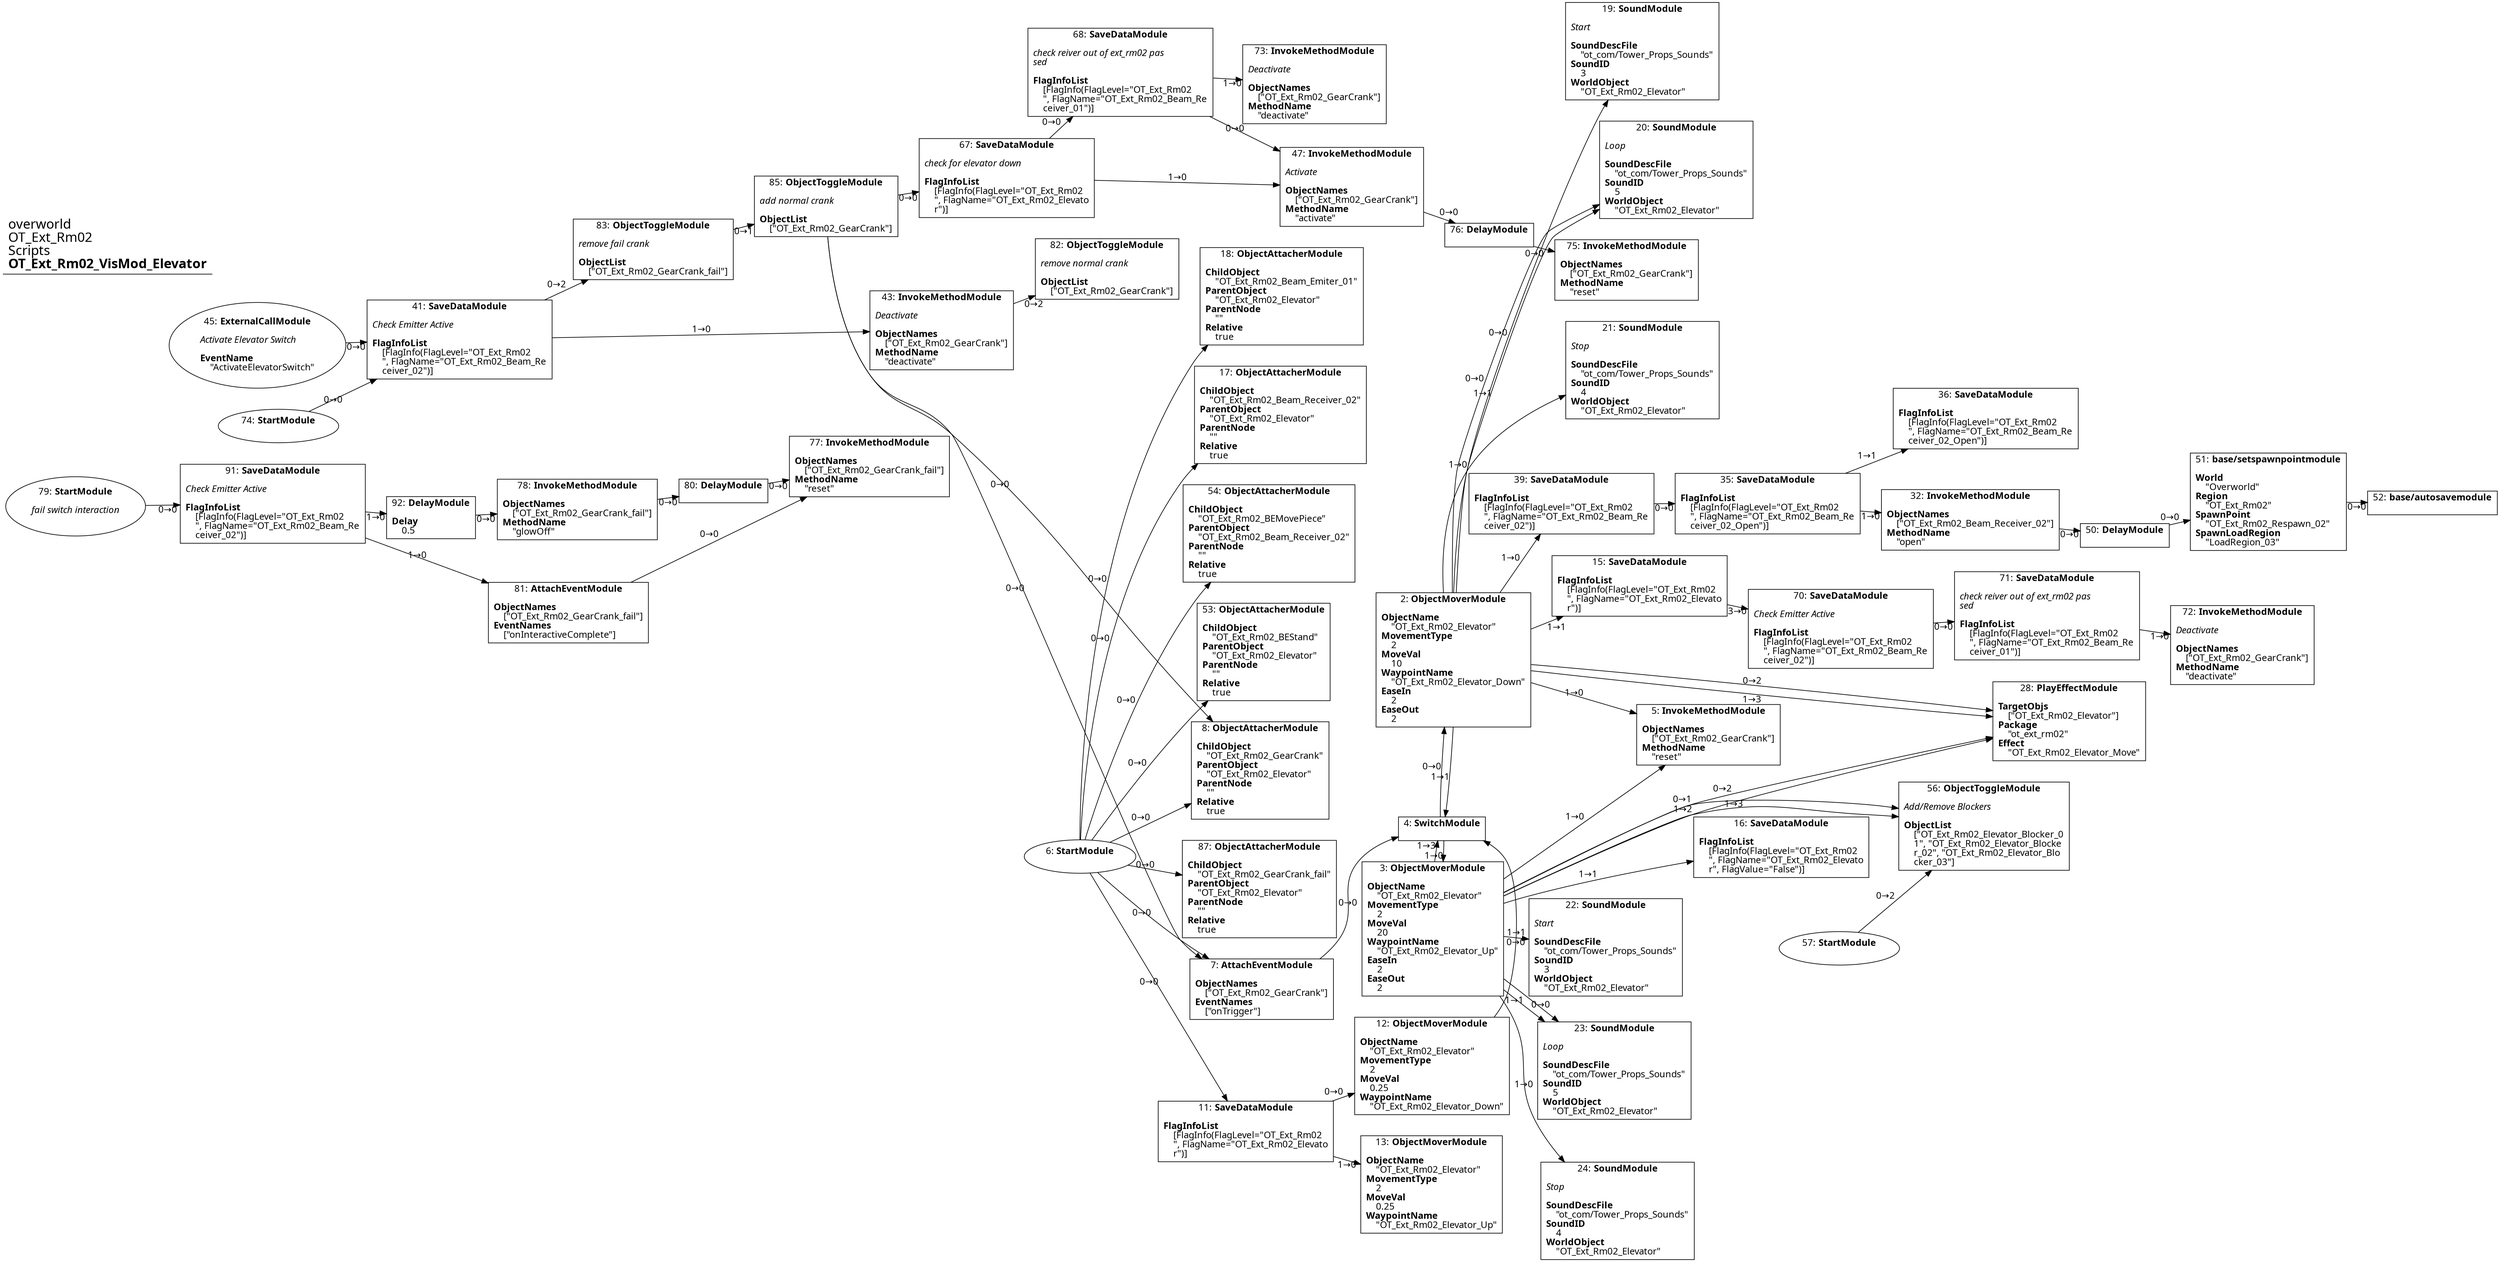 digraph {
    layout = fdp;
    overlap = prism;
    sep = "+16";
    splines = spline;

    node [ shape = box ];

    graph [ fontname = "Segoe UI" ];
    node [ fontname = "Segoe UI" ];
    edge [ fontname = "Segoe UI" ];

    2 [ label = <2: <b>ObjectMoverModule</b><br/><br/><b>ObjectName</b><br align="left"/>    &quot;OT_Ext_Rm02_Elevator&quot;<br align="left"/><b>MovementType</b><br align="left"/>    2<br align="left"/><b>MoveVal</b><br align="left"/>    10<br align="left"/><b>WaypointName</b><br align="left"/>    &quot;OT_Ext_Rm02_Elevator_Down&quot;<br align="left"/><b>EaseIn</b><br align="left"/>    2<br align="left"/><b>EaseOut</b><br align="left"/>    2<br align="left"/>> ];
    2 [ pos = "0.555,-0.22900002!" ];
    2 -> 4 [ label = "1→1" ];
    2 -> 5 [ label = "1→0" ];
    2 -> 15 [ label = "1→1" ];
    2 -> 19 [ label = "0→0" ];
    2 -> 20 [ label = "0→0" ];
    2 -> 20 [ label = "1→1" ];
    2 -> 21 [ label = "1→0" ];
    2 -> 28 [ label = "0→2" ];
    2 -> 28 [ label = "1→3" ];
    2 -> 39 [ label = "1→0" ];

    3 [ label = <3: <b>ObjectMoverModule</b><br/><br/><b>ObjectName</b><br align="left"/>    &quot;OT_Ext_Rm02_Elevator&quot;<br align="left"/><b>MovementType</b><br align="left"/>    2<br align="left"/><b>MoveVal</b><br align="left"/>    20<br align="left"/><b>WaypointName</b><br align="left"/>    &quot;OT_Ext_Rm02_Elevator_Up&quot;<br align="left"/><b>EaseIn</b><br align="left"/>    2<br align="left"/><b>EaseOut</b><br align="left"/>    2<br align="left"/>> ];
    3 [ pos = "0.563,-0.66200006!" ];
    3 -> 4 [ label = "1→3" ];
    3 -> 5 [ label = "1→0" ];
    3 -> 16 [ label = "1→1" ];
    3 -> 22 [ label = "0→0" ];
    3 -> 23 [ label = "0→0" ];
    3 -> 23 [ label = "1→1" ];
    3 -> 24 [ label = "1→0" ];
    3 -> 28 [ label = "0→2" ];
    3 -> 28 [ label = "1→3" ];
    3 -> 56 [ label = "0→1" ];
    3 -> 56 [ label = "1→2" ];

    4 [ label = <4: <b>SwitchModule</b><br/><br/>> ];
    4 [ pos = "0.554,-0.43!" ];
    4 -> 2 [ label = "0→0" ];
    4 -> 3 [ label = "1→0" ];

    5 [ label = <5: <b>InvokeMethodModule</b><br/><br/><b>ObjectNames</b><br align="left"/>    [&quot;OT_Ext_Rm02_GearCrank&quot;]<br align="left"/><b>MethodName</b><br align="left"/>    &quot;reset&quot;<br align="left"/>> ];
    5 [ pos = "1.052,-0.46100003!" ];

    6 [ label = <6: <b>StartModule</b><br/><br/>> ];
    6 [ shape = oval ]
    6 [ pos = "-0.16600001,-0.43!" ];
    6 -> 7 [ label = "0→0" ];
    6 -> 8 [ label = "0→0" ];
    6 -> 11 [ label = "0→0" ];
    6 -> 17 [ label = "0→0" ];
    6 -> 18 [ label = "0→0" ];
    6 -> 53 [ label = "0→0" ];
    6 -> 54 [ label = "0→0" ];
    6 -> 87 [ label = "0→0" ];

    7 [ label = <7: <b>AttachEventModule</b><br/><br/><b>ObjectNames</b><br align="left"/>    [&quot;OT_Ext_Rm02_GearCrank&quot;]<br align="left"/><b>EventNames</b><br align="left"/>    [&quot;onTrigger&quot;]<br align="left"/>> ];
    7 [ pos = "0.22700001,-0.43!" ];
    7 -> 4 [ label = "0→0" ];

    8 [ label = <8: <b>ObjectAttacherModule</b><br/><br/><b>ChildObject</b><br align="left"/>    &quot;OT_Ext_Rm02_GearCrank&quot;<br align="left"/><b>ParentObject</b><br align="left"/>    &quot;OT_Ext_Rm02_Elevator&quot;<br align="left"/><b>ParentNode</b><br align="left"/>    &quot;&quot;<br align="left"/><b>Relative</b><br align="left"/>    true<br align="left"/>> ];
    8 [ pos = "0.22600001,-0.24900001!" ];

    11 [ label = <11: <b>SaveDataModule</b><br/><br/><b>FlagInfoList</b><br align="left"/>    [FlagInfo(FlagLevel=&quot;OT_Ext_Rm02<br align="left"/>    &quot;, FlagName=&quot;OT_Ext_Rm02_Elevato<br align="left"/>    r&quot;)]<br align="left"/>> ];
    11 [ pos = "0.259,-0.95600003!" ];
    11 -> 12 [ label = "0→0" ];
    11 -> 13 [ label = "1→0" ];

    12 [ label = <12: <b>ObjectMoverModule</b><br/><br/><b>ObjectName</b><br align="left"/>    &quot;OT_Ext_Rm02_Elevator&quot;<br align="left"/><b>MovementType</b><br align="left"/>    2<br align="left"/><b>MoveVal</b><br align="left"/>    0.25<br align="left"/><b>WaypointName</b><br align="left"/>    &quot;OT_Ext_Rm02_Elevator_Down&quot;<br align="left"/>> ];
    12 [ pos = "0.565,-0.85400003!" ];
    12 -> 4 [ label = "1→1" ];

    13 [ label = <13: <b>ObjectMoverModule</b><br/><br/><b>ObjectName</b><br align="left"/>    &quot;OT_Ext_Rm02_Elevator&quot;<br align="left"/><b>MovementType</b><br align="left"/>    2<br align="left"/><b>MoveVal</b><br align="left"/>    0.25<br align="left"/><b>WaypointName</b><br align="left"/>    &quot;OT_Ext_Rm02_Elevator_Up&quot;<br align="left"/>> ];
    13 [ pos = "0.569,-1.046!" ];

    15 [ label = <15: <b>SaveDataModule</b><br/><br/><b>FlagInfoList</b><br align="left"/>    [FlagInfo(FlagLevel=&quot;OT_Ext_Rm02<br align="left"/>    &quot;, FlagName=&quot;OT_Ext_Rm02_Elevato<br align="left"/>    r&quot;)]<br align="left"/>> ];
    15 [ pos = "1.085,-0.165!" ];
    15 -> 70 [ label = "3→0" ];

    16 [ label = <16: <b>SaveDataModule</b><br/><br/><b>FlagInfoList</b><br align="left"/>    [FlagInfo(FlagLevel=&quot;OT_Ext_Rm02<br align="left"/>    &quot;, FlagName=&quot;OT_Ext_Rm02_Elevato<br align="left"/>    r&quot;, FlagValue=&quot;False&quot;)]<br align="left"/>> ];
    16 [ pos = "1.0780001,-0.753!" ];

    17 [ label = <17: <b>ObjectAttacherModule</b><br/><br/><b>ChildObject</b><br align="left"/>    &quot;OT_Ext_Rm02_Beam_Receiver_02&quot;<br align="left"/><b>ParentObject</b><br align="left"/>    &quot;OT_Ext_Rm02_Elevator&quot;<br align="left"/><b>ParentNode</b><br align="left"/>    &quot;&quot;<br align="left"/><b>Relative</b><br align="left"/>    true<br align="left"/>> ];
    17 [ pos = "0.22500001,0.003!" ];

    18 [ label = <18: <b>ObjectAttacherModule</b><br/><br/><b>ChildObject</b><br align="left"/>    &quot;OT_Ext_Rm02_Beam_Emiter_01&quot;<br align="left"/><b>ParentObject</b><br align="left"/>    &quot;OT_Ext_Rm02_Elevator&quot;<br align="left"/><b>ParentNode</b><br align="left"/>    &quot;&quot;<br align="left"/><b>Relative</b><br align="left"/>    true<br align="left"/>> ];
    18 [ pos = "0.22500001,0.093!" ];

    19 [ label = <19: <b>SoundModule</b><br/><br/><i>Start<br align="left"/></i><br align="left"/><b>SoundDescFile</b><br align="left"/>    &quot;ot_com/Tower_Props_Sounds&quot;<br align="left"/><b>SoundID</b><br align="left"/>    3<br align="left"/><b>WorldObject</b><br align="left"/>    &quot;OT_Ext_Rm02_Elevator&quot;<br align="left"/>> ];
    19 [ pos = "0.98300004,0.545!" ];

    20 [ label = <20: <b>SoundModule</b><br/><br/><i>Loop<br align="left"/></i><br align="left"/><b>SoundDescFile</b><br align="left"/>    &quot;ot_com/Tower_Props_Sounds&quot;<br align="left"/><b>SoundID</b><br align="left"/>    5<br align="left"/><b>WorldObject</b><br align="left"/>    &quot;OT_Ext_Rm02_Elevator&quot;<br align="left"/>> ];
    20 [ pos = "0.98700005,0.39000002!" ];

    21 [ label = <21: <b>SoundModule</b><br/><br/><i>Stop<br align="left"/></i><br align="left"/><b>SoundDescFile</b><br align="left"/>    &quot;ot_com/Tower_Props_Sounds&quot;<br align="left"/><b>SoundID</b><br align="left"/>    4<br align="left"/><b>WorldObject</b><br align="left"/>    &quot;OT_Ext_Rm02_Elevator&quot;<br align="left"/>> ];
    21 [ pos = "0.989,0.24100001!" ];

    22 [ label = <22: <b>SoundModule</b><br/><br/><i>Start<br align="left"/></i><br align="left"/><b>SoundDescFile</b><br align="left"/>    &quot;ot_com/Tower_Props_Sounds&quot;<br align="left"/><b>SoundID</b><br align="left"/>    3<br align="left"/><b>WorldObject</b><br align="left"/>    &quot;OT_Ext_Rm02_Elevator&quot;<br align="left"/>> ];
    22 [ pos = "0.91300005,-0.84900004!" ];

    23 [ label = <23: <b>SoundModule</b><br/><br/><i>Loop<br align="left"/></i><br align="left"/><b>SoundDescFile</b><br align="left"/>    &quot;ot_com/Tower_Props_Sounds&quot;<br align="left"/><b>SoundID</b><br align="left"/>    5<br align="left"/><b>WorldObject</b><br align="left"/>    &quot;OT_Ext_Rm02_Elevator&quot;<br align="left"/>> ];
    23 [ pos = "0.91700006,-1.0040001!" ];

    24 [ label = <24: <b>SoundModule</b><br/><br/><i>Stop<br align="left"/></i><br align="left"/><b>SoundDescFile</b><br align="left"/>    &quot;ot_com/Tower_Props_Sounds&quot;<br align="left"/><b>SoundID</b><br align="left"/>    4<br align="left"/><b>WorldObject</b><br align="left"/>    &quot;OT_Ext_Rm02_Elevator&quot;<br align="left"/>> ];
    24 [ pos = "0.919,-1.153!" ];

    28 [ label = <28: <b>PlayEffectModule</b><br/><br/><b>TargetObjs</b><br align="left"/>    [&quot;OT_Ext_Rm02_Elevator&quot;]<br align="left"/><b>Package</b><br align="left"/>    &quot;ot_ext_rm02&quot;<br align="left"/><b>Effect</b><br align="left"/>    &quot;OT_Ext_Rm02_Elevator_Move&quot;<br align="left"/>> ];
    28 [ pos = "1.5370001,-0.44700003!" ];

    32 [ label = <32: <b>InvokeMethodModule</b><br/><br/><b>ObjectNames</b><br align="left"/>    [&quot;OT_Ext_Rm02_Beam_Receiver_02&quot;]<br align="left"/><b>MethodName</b><br align="left"/>    &quot;open&quot;<br align="left"/>> ];
    32 [ pos = "1.4820001,0.031000001!" ];
    32 -> 50 [ label = "0→0" ];

    35 [ label = <35: <b>SaveDataModule</b><br/><br/><b>FlagInfoList</b><br align="left"/>    [FlagInfo(FlagLevel=&quot;OT_Ext_Rm02<br align="left"/>    &quot;, FlagName=&quot;OT_Ext_Rm02_Beam_Re<br align="left"/>    ceiver_02_Open&quot;)]<br align="left"/>> ];
    35 [ pos = "1.2210001,0.054!" ];
    35 -> 32 [ label = "1→0" ];
    35 -> 36 [ label = "1→1" ];

    36 [ label = <36: <b>SaveDataModule</b><br/><br/><b>FlagInfoList</b><br align="left"/>    [FlagInfo(FlagLevel=&quot;OT_Ext_Rm02<br align="left"/>    &quot;, FlagName=&quot;OT_Ext_Rm02_Beam_Re<br align="left"/>    ceiver_02_Open&quot;)]<br align="left"/>> ];
    36 [ pos = "1.4820001,0.18400002!" ];

    39 [ label = <39: <b>SaveDataModule</b><br/><br/><b>FlagInfoList</b><br align="left"/>    [FlagInfo(FlagLevel=&quot;OT_Ext_Rm02<br align="left"/>    &quot;, FlagName=&quot;OT_Ext_Rm02_Beam_Re<br align="left"/>    ceiver_02&quot;)]<br align="left"/>> ];
    39 [ pos = "0.99700004,0.054!" ];
    39 -> 35 [ label = "0→0" ];

    41 [ label = <41: <b>SaveDataModule</b><br/><br/><i>Check Emitter Active<br align="left"/></i><br align="left"/><b>FlagInfoList</b><br align="left"/>    [FlagInfo(FlagLevel=&quot;OT_Ext_Rm02<br align="left"/>    &quot;, FlagName=&quot;OT_Ext_Rm02_Beam_Re<br align="left"/>    ceiver_02&quot;)]<br align="left"/>> ];
    41 [ pos = "-1.003,0.34300002!" ];
    41 -> 43 [ label = "1→0" ];
    41 -> 83 [ label = "0→2" ];

    43 [ label = <43: <b>InvokeMethodModule</b><br/><br/><i>Deactivate<br align="left"/></i><br align="left"/><b>ObjectNames</b><br align="left"/>    [&quot;OT_Ext_Rm02_GearCrank&quot;]<br align="left"/><b>MethodName</b><br align="left"/>    &quot;deactivate&quot;<br align="left"/>> ];
    43 [ pos = "-0.50100005,0.171!" ];
    43 -> 82 [ label = "0→2" ];

    45 [ label = <45: <b>ExternalCallModule</b><br/><br/><i>Activate Elevator Switch<br align="left"/></i><br align="left"/><b>EventName</b><br align="left"/>    &quot;ActivateElevatorSwitch&quot;<br align="left"/>> ];
    45 [ shape = oval ]
    45 [ pos = "-1.2880001,0.34300002!" ];
    45 -> 41 [ label = "0→0" ];

    47 [ label = <47: <b>InvokeMethodModule</b><br/><br/><i>Activate<br align="left"/></i><br align="left"/><b>ObjectNames</b><br align="left"/>    [&quot;OT_Ext_Rm02_GearCrank&quot;]<br align="left"/><b>MethodName</b><br align="left"/>    &quot;activate&quot;<br align="left"/>> ];
    47 [ pos = "0.23300001,0.39000002!" ];
    47 -> 76 [ label = "0→0" ];

    50 [ label = <50: <b>DelayModule</b><br/><br/>> ];
    50 [ pos = "1.705,0.031000001!" ];
    50 -> 51 [ label = "0→0" ];

    51 [ label = <51: <b>base/setspawnpointmodule</b><br/><br/><b>World</b><br align="left"/>    &quot;Overworld&quot;<br align="left"/><b>Region</b><br align="left"/>    &quot;OT_Ext_Rm02&quot;<br align="left"/><b>SpawnPoint</b><br align="left"/>    &quot;OT_Ext_Rm02_Respawn_02&quot;<br align="left"/><b>SpawnLoadRegion</b><br align="left"/>    &quot;LoadRegion_03&quot;<br align="left"/>> ];
    51 [ pos = "1.904,0.031000001!" ];
    51 -> 52 [ label = "0→0" ];

    52 [ label = <52: <b>base/autosavemodule</b><br/><br/>> ];
    52 [ pos = "2.144,0.031000001!" ];

    53 [ label = <53: <b>ObjectAttacherModule</b><br/><br/><b>ChildObject</b><br align="left"/>    &quot;OT_Ext_Rm02_BEStand&quot;<br align="left"/><b>ParentObject</b><br align="left"/>    &quot;OT_Ext_Rm02_Elevator&quot;<br align="left"/><b>ParentNode</b><br align="left"/>    &quot;&quot;<br align="left"/><b>Relative</b><br align="left"/>    true<br align="left"/>> ];
    53 [ pos = "0.22500001,-0.163!" ];

    54 [ label = <54: <b>ObjectAttacherModule</b><br/><br/><b>ChildObject</b><br align="left"/>    &quot;OT_Ext_Rm02_BEMovePiece&quot;<br align="left"/><b>ParentObject</b><br align="left"/>    &quot;OT_Ext_Rm02_Beam_Receiver_02&quot;<br align="left"/><b>ParentNode</b><br align="left"/>    &quot;&quot;<br align="left"/><b>Relative</b><br align="left"/>    true<br align="left"/>> ];
    54 [ pos = "0.22500001,-0.079!" ];

    56 [ label = <56: <b>ObjectToggleModule</b><br/><br/><i>Add/Remove Blockers<br align="left"/></i><br align="left"/><b>ObjectList</b><br align="left"/>    [&quot;OT_Ext_Rm02_Elevator_Blocker_0<br align="left"/>    1&quot;, &quot;OT_Ext_Rm02_Elevator_Blocke<br align="left"/>    r_02&quot;, &quot;OT_Ext_Rm02_Elevator_Blo<br align="left"/>    cker_03&quot;]<br align="left"/>> ];
    56 [ pos = "1.4350001,-0.63900006!" ];

    57 [ label = <57: <b>StartModule</b><br/><br/>> ];
    57 [ shape = oval ]
    57 [ pos = "1.2490001,-0.88400006!" ];
    57 -> 56 [ label = "0→2" ];

    67 [ label = <67: <b>SaveDataModule</b><br/><br/><i>check for elevator down<br align="left"/></i><br align="left"/><b>FlagInfoList</b><br align="left"/>    [FlagInfo(FlagLevel=&quot;OT_Ext_Rm02<br align="left"/>    &quot;, FlagName=&quot;OT_Ext_Rm02_Elevato<br align="left"/>    r&quot;)]<br align="left"/>> ];
    67 [ pos = "-0.26000002,0.41200003!" ];
    67 -> 68 [ label = "0→0" ];
    67 -> 47 [ label = "1→0" ];

    68 [ label = <68: <b>SaveDataModule</b><br/><br/><i>check reiver out of ext_rm02 pas<br align="left"/>sed<br align="left"/></i><br align="left"/><b>FlagInfoList</b><br align="left"/>    [FlagInfo(FlagLevel=&quot;OT_Ext_Rm02<br align="left"/>    &quot;, FlagName=&quot;OT_Ext_Rm02_Beam_Re<br align="left"/>    ceiver_01&quot;)]<br align="left"/>> ];
    68 [ pos = "-0.052,0.555!" ];
    68 -> 73 [ label = "1→0" ];
    68 -> 47 [ label = "0→0" ];

    70 [ label = <70: <b>SaveDataModule</b><br/><br/><i>Check Emitter Active<br align="left"/></i><br align="left"/><b>FlagInfoList</b><br align="left"/>    [FlagInfo(FlagLevel=&quot;OT_Ext_Rm02<br align="left"/>    &quot;, FlagName=&quot;OT_Ext_Rm02_Beam_Re<br align="left"/>    ceiver_02&quot;)]<br align="left"/>> ];
    70 [ pos = "1.3130001,-0.21100001!" ];
    70 -> 71 [ label = "0→0" ];

    71 [ label = <71: <b>SaveDataModule</b><br/><br/><i>check reiver out of ext_rm02 pas<br align="left"/>sed<br align="left"/></i><br align="left"/><b>FlagInfoList</b><br align="left"/>    [FlagInfo(FlagLevel=&quot;OT_Ext_Rm02<br align="left"/>    &quot;, FlagName=&quot;OT_Ext_Rm02_Beam_Re<br align="left"/>    ceiver_01&quot;)]<br align="left"/>> ];
    71 [ pos = "1.5450001,-0.21100001!" ];
    71 -> 72 [ label = "1→0" ];

    72 [ label = <72: <b>InvokeMethodModule</b><br/><br/><i>Deactivate<br align="left"/></i><br align="left"/><b>ObjectNames</b><br align="left"/>    [&quot;OT_Ext_Rm02_GearCrank&quot;]<br align="left"/><b>MethodName</b><br align="left"/>    &quot;deactivate&quot;<br align="left"/>> ];
    72 [ pos = "1.784,-0.23400001!" ];

    73 [ label = <73: <b>InvokeMethodModule</b><br/><br/><i>Deactivate<br align="left"/></i><br align="left"/><b>ObjectNames</b><br align="left"/>    [&quot;OT_Ext_Rm02_GearCrank&quot;]<br align="left"/><b>MethodName</b><br align="left"/>    &quot;deactivate&quot;<br align="left"/>> ];
    73 [ pos = "0.23200001,0.532!" ];

    74 [ label = <74: <b>StartModule</b><br/><br/>> ];
    74 [ shape = oval ]
    74 [ pos = "-1.2880001,0.259!" ];
    74 -> 41 [ label = "0→0" ];

    75 [ label = <75: <b>InvokeMethodModule</b><br/><br/><b>ObjectNames</b><br align="left"/>    [&quot;OT_Ext_Rm02_GearCrank&quot;]<br align="left"/><b>MethodName</b><br align="left"/>    &quot;reset&quot;<br align="left"/>> ];
    75 [ pos = "0.61200005,0.38900003!" ];

    76 [ label = <76: <b>DelayModule</b><br/><br/>> ];
    76 [ pos = "0.437,0.38900003!" ];
    76 -> 75 [ label = "0→0" ];

    77 [ label = <77: <b>InvokeMethodModule</b><br/><br/><b>ObjectNames</b><br align="left"/>    [&quot;OT_Ext_Rm02_GearCrank_fail&quot;]<br align="left"/><b>MethodName</b><br align="left"/>    &quot;reset&quot;<br align="left"/>> ];
    77 [ pos = "-0.65800005,0.009000001!" ];

    78 [ label = <78: <b>InvokeMethodModule</b><br/><br/><b>ObjectNames</b><br align="left"/>    [&quot;OT_Ext_Rm02_GearCrank_fail&quot;]<br align="left"/><b>MethodName</b><br align="left"/>    &quot;glowOff&quot;<br align="left"/>> ];
    78 [ pos = "-1.0810001,0.009000001!" ];
    78 -> 80 [ label = "0→0" ];

    79 [ label = <79: <b>StartModule</b><br/><br/><i>fail switch interaction<br align="left"/></i><br align="left"/>> ];
    79 [ shape = oval ]
    79 [ pos = "-1.7290001,0.032!" ];
    79 -> 91 [ label = "0→0" ];

    80 [ label = <80: <b>DelayModule</b><br/><br/>> ];
    80 [ pos = "-0.84800005,0.009000001!" ];
    80 -> 77 [ label = "0→0" ];

    81 [ label = <81: <b>AttachEventModule</b><br/><br/><b>ObjectNames</b><br align="left"/>    [&quot;OT_Ext_Rm02_GearCrank_fail&quot;]<br align="left"/><b>EventNames</b><br align="left"/>    [&quot;onInteractiveComplete&quot;]<br align="left"/>> ];
    81 [ pos = "-1.085,-0.2!" ];
    81 -> 77 [ label = "0→0" ];

    82 [ label = <82: <b>ObjectToggleModule</b><br/><br/><i>remove normal crank<br align="left"/></i><br align="left"/><b>ObjectList</b><br align="left"/>    [&quot;OT_Ext_Rm02_GearCrank&quot;]<br align="left"/>> ];
    82 [ pos = "-0.291,0.21700001!" ];

    83 [ label = <83: <b>ObjectToggleModule</b><br/><br/><i>remove fail crank<br align="left"/></i><br align="left"/><b>ObjectList</b><br align="left"/>    [&quot;OT_Ext_Rm02_GearCrank_fail&quot;]<br align="left"/>> ];
    83 [ pos = "-0.762,0.38900003!" ];
    83 -> 85 [ label = "0→1" ];

    85 [ label = <85: <b>ObjectToggleModule</b><br/><br/><i>add normal crank<br align="left"/></i><br align="left"/><b>ObjectList</b><br align="left"/>    [&quot;OT_Ext_Rm02_GearCrank&quot;]<br align="left"/>> ];
    85 [ pos = "-0.505,0.41200003!" ];
    85 -> 67 [ label = "0→0" ];
    85 -> 8 [ label = "0→0" ];
    85 -> 7 [ label = "0→0" ];

    87 [ label = <87: <b>ObjectAttacherModule</b><br/><br/><b>ChildObject</b><br align="left"/>    &quot;OT_Ext_Rm02_GearCrank_fail&quot;<br align="left"/><b>ParentObject</b><br align="left"/>    &quot;OT_Ext_Rm02_Elevator&quot;<br align="left"/><b>ParentNode</b><br align="left"/>    &quot;&quot;<br align="left"/><b>Relative</b><br align="left"/>    true<br align="left"/>> ];
    87 [ pos = "0.22700001,-0.333!" ];

    91 [ label = <91: <b>SaveDataModule</b><br/><br/><i>Check Emitter Active<br align="left"/></i><br align="left"/><b>FlagInfoList</b><br align="left"/>    [FlagInfo(FlagLevel=&quot;OT_Ext_Rm02<br align="left"/>    &quot;, FlagName=&quot;OT_Ext_Rm02_Beam_Re<br align="left"/>    ceiver_02&quot;)]<br align="left"/>> ];
    91 [ pos = "-1.5180001,0.032!" ];
    91 -> 92 [ label = "1→0" ];
    91 -> 81 [ label = "1→0" ];

    92 [ label = <92: <b>DelayModule</b><br/><br/><b>Delay</b><br align="left"/>    0.5<br align="left"/>> ];
    92 [ pos = "-1.2780001,0.009000001!" ];
    92 -> 78 [ label = "0→0" ];

    title [ pos = "-1.7300001,0.55600005!" ];
    title [ shape = underline ];
    title [ label = <<font point-size="20">overworld<br align="left"/>OT_Ext_Rm02<br align="left"/>Scripts<br align="left"/><b>OT_Ext_Rm02_VisMod_Elevator</b><br align="left"/></font>> ];
}
